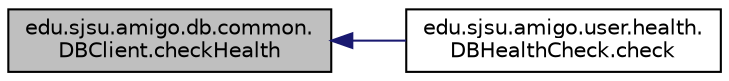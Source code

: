 digraph "edu.sjsu.amigo.db.common.DBClient.checkHealth"
{
  edge [fontname="Helvetica",fontsize="10",labelfontname="Helvetica",labelfontsize="10"];
  node [fontname="Helvetica",fontsize="10",shape=record];
  rankdir="LR";
  Node1 [label="edu.sjsu.amigo.db.common.\lDBClient.checkHealth",height=0.2,width=0.4,color="black", fillcolor="grey75", style="filled", fontcolor="black"];
  Node1 -> Node2 [dir="back",color="midnightblue",fontsize="10",style="solid",fontname="Helvetica"];
  Node2 [label="edu.sjsu.amigo.user.health.\lDBHealthCheck.check",height=0.2,width=0.4,color="black", fillcolor="white", style="filled",URL="$classedu_1_1sjsu_1_1amigo_1_1user_1_1health_1_1_d_b_health_check.html#af973493774013b4c929867e80e03a6e5"];
}
